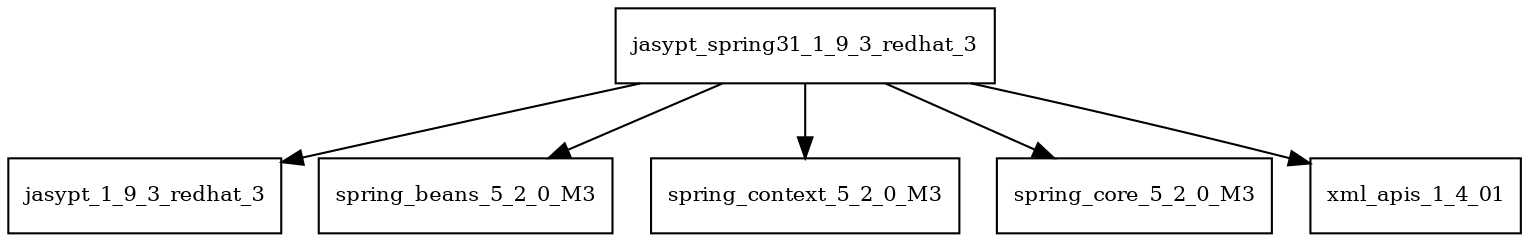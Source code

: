 digraph jasypt_spring31_1_9_3_redhat_3_dependencies {
  node [shape = box, fontsize=10.0];
  jasypt_spring31_1_9_3_redhat_3 -> jasypt_1_9_3_redhat_3;
  jasypt_spring31_1_9_3_redhat_3 -> spring_beans_5_2_0_M3;
  jasypt_spring31_1_9_3_redhat_3 -> spring_context_5_2_0_M3;
  jasypt_spring31_1_9_3_redhat_3 -> spring_core_5_2_0_M3;
  jasypt_spring31_1_9_3_redhat_3 -> xml_apis_1_4_01;
}
